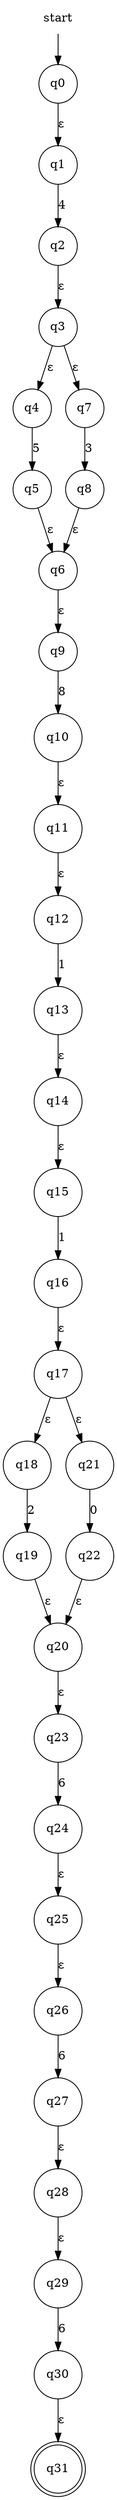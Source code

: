 digraph automaton {
    node [shape=none]; start;
    node [shape=doublecircle]; "q31";
    node [shape=circle];
    start -> "q0";
    "q0" -> "q1" [label="&epsilon;"];
    "q1" -> "q2" [label="4"];
    "q2" -> "q3" [label="&epsilon;"];
    "q3" -> "q4" [label="&epsilon;"];
    "q3" -> "q7" [label="&epsilon;"];
    "q4" -> "q5" [label="5"];
    "q5" -> "q6" [label="&epsilon;"];
    "q6" -> "q9" [label="&epsilon;"];
    "q7" -> "q8" [label="3"];
    "q8" -> "q6" [label="&epsilon;"];
    "q9" -> "q10" [label="8"];
    "q10" -> "q11" [label="&epsilon;"];
    "q11" -> "q12" [label="&epsilon;"];
    "q12" -> "q13" [label="1"];
    "q13" -> "q14" [label="&epsilon;"];
    "q14" -> "q15" [label="&epsilon;"];
    "q15" -> "q16" [label="1"];
    "q16" -> "q17" [label="&epsilon;"];
    "q17" -> "q18" [label="&epsilon;"];
    "q17" -> "q21" [label="&epsilon;"];
    "q18" -> "q19" [label="2"];
    "q19" -> "q20" [label="&epsilon;"];
    "q20" -> "q23" [label="&epsilon;"];
    "q21" -> "q22" [label="0"];
    "q22" -> "q20" [label="&epsilon;"];
    "q23" -> "q24" [label="6"];
    "q24" -> "q25" [label="&epsilon;"];
    "q25" -> "q26" [label="&epsilon;"];
    "q26" -> "q27" [label="6"];
    "q27" -> "q28" [label="&epsilon;"];
    "q28" -> "q29" [label="&epsilon;"];
    "q29" -> "q30" [label="6"];
    "q30" -> "q31" [label="&epsilon;"];
}
